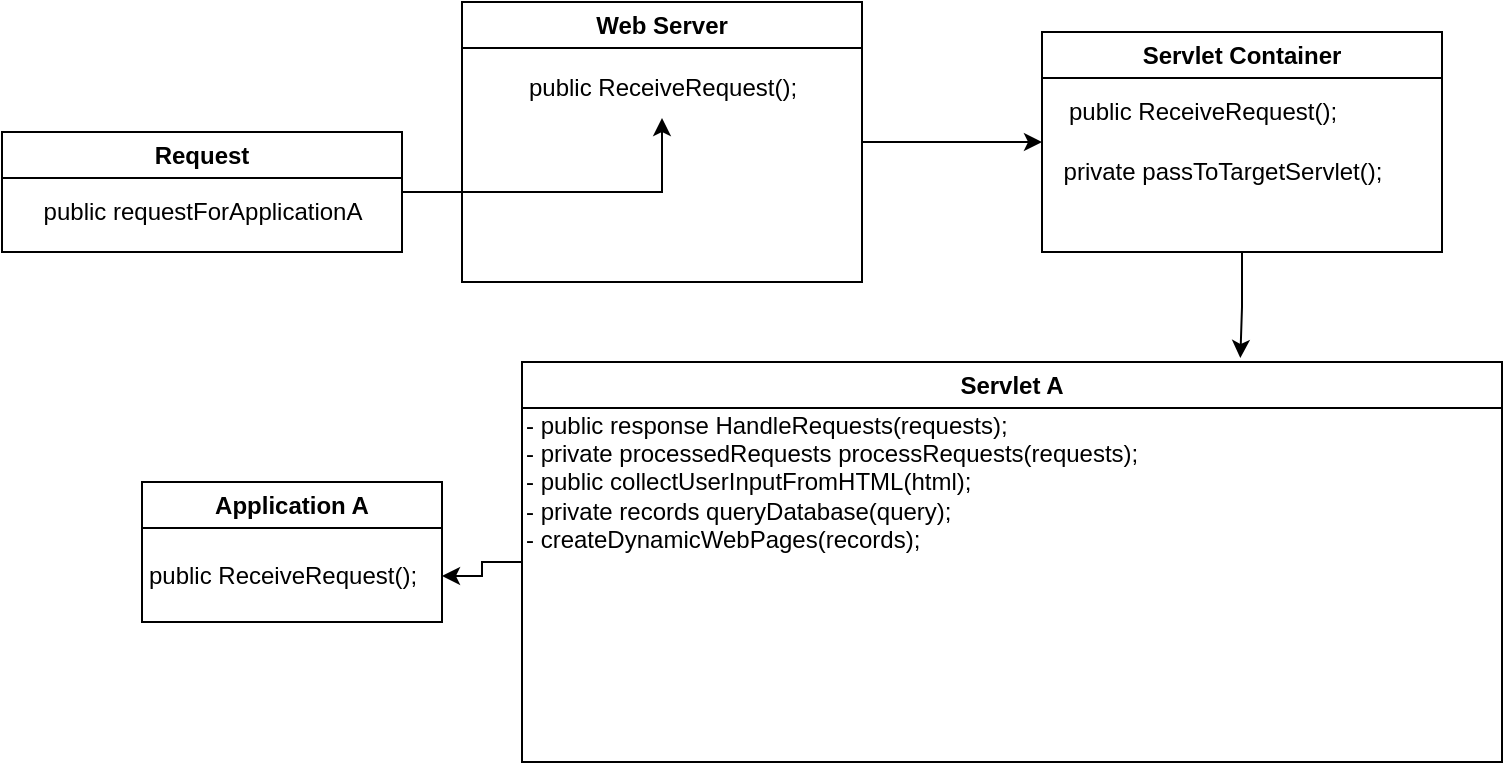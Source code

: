 <mxfile version="21.6.8" type="device">
  <diagram name="Page-1" id="_cfZKp6BQzoesOYOy4sH">
    <mxGraphModel dx="1114" dy="578" grid="1" gridSize="10" guides="1" tooltips="1" connect="1" arrows="1" fold="1" page="1" pageScale="1" pageWidth="850" pageHeight="1100" math="0" shadow="0">
      <root>
        <mxCell id="0" />
        <mxCell id="1" parent="0" />
        <mxCell id="xH9oL2Jk-nGT-XIv2Po8-28" value="" style="edgeStyle=orthogonalEdgeStyle;rounded=0;orthogonalLoop=1;jettySize=auto;html=1;" edge="1" parent="1" source="xH9oL2Jk-nGT-XIv2Po8-2" target="xH9oL2Jk-nGT-XIv2Po8-18">
          <mxGeometry relative="1" as="geometry" />
        </mxCell>
        <mxCell id="xH9oL2Jk-nGT-XIv2Po8-2" value="Servlet A" style="swimlane;whiteSpace=wrap;html=1;" vertex="1" parent="1">
          <mxGeometry x="280" y="200" width="490" height="200" as="geometry" />
        </mxCell>
        <mxCell id="xH9oL2Jk-nGT-XIv2Po8-3" value="- public response HandleRequests(requests);&lt;br&gt;- private processedRequests processRequests(requests);&lt;br&gt;- public collectUserInputFromHTML(html);&lt;br&gt;- private records queryDatabase(query);&lt;br&gt;- createDynamicWebPages(records);&lt;br&gt;" style="text;html=1;align=left;verticalAlign=middle;resizable=0;points=[];autosize=1;strokeColor=none;fillColor=none;" vertex="1" parent="xH9oL2Jk-nGT-XIv2Po8-2">
          <mxGeometry y="15" width="330" height="90" as="geometry" />
        </mxCell>
        <mxCell id="xH9oL2Jk-nGT-XIv2Po8-21" style="edgeStyle=orthogonalEdgeStyle;rounded=0;orthogonalLoop=1;jettySize=auto;html=1;exitX=1;exitY=0.5;exitDx=0;exitDy=0;entryX=0;entryY=0.5;entryDx=0;entryDy=0;" edge="1" parent="1" source="xH9oL2Jk-nGT-XIv2Po8-8" target="xH9oL2Jk-nGT-XIv2Po8-19">
          <mxGeometry relative="1" as="geometry" />
        </mxCell>
        <mxCell id="xH9oL2Jk-nGT-XIv2Po8-8" value="Web Server" style="swimlane;whiteSpace=wrap;html=1;" vertex="1" parent="1">
          <mxGeometry x="250" y="20" width="200" height="140" as="geometry" />
        </mxCell>
        <mxCell id="xH9oL2Jk-nGT-XIv2Po8-20" value="public ReceiveRequest();" style="text;html=1;align=center;verticalAlign=middle;resizable=0;points=[];autosize=1;strokeColor=none;fillColor=none;" vertex="1" parent="xH9oL2Jk-nGT-XIv2Po8-8">
          <mxGeometry x="20" y="28" width="160" height="30" as="geometry" />
        </mxCell>
        <mxCell id="xH9oL2Jk-nGT-XIv2Po8-30" value="" style="edgeStyle=orthogonalEdgeStyle;rounded=0;orthogonalLoop=1;jettySize=auto;html=1;" edge="1" parent="1" source="xH9oL2Jk-nGT-XIv2Po8-16" target="xH9oL2Jk-nGT-XIv2Po8-20">
          <mxGeometry relative="1" as="geometry" />
        </mxCell>
        <mxCell id="xH9oL2Jk-nGT-XIv2Po8-16" value="Request" style="swimlane;whiteSpace=wrap;html=1;" vertex="1" parent="1">
          <mxGeometry x="20" y="85" width="200" height="60" as="geometry" />
        </mxCell>
        <mxCell id="xH9oL2Jk-nGT-XIv2Po8-29" value="public requestForApplicationA" style="text;html=1;align=center;verticalAlign=middle;resizable=0;points=[];autosize=1;strokeColor=none;fillColor=none;" vertex="1" parent="xH9oL2Jk-nGT-XIv2Po8-16">
          <mxGeometry x="10" y="25" width="180" height="30" as="geometry" />
        </mxCell>
        <mxCell id="xH9oL2Jk-nGT-XIv2Po8-26" style="edgeStyle=orthogonalEdgeStyle;rounded=0;orthogonalLoop=1;jettySize=auto;html=1;exitX=0.5;exitY=1;exitDx=0;exitDy=0;entryX=0.733;entryY=-0.01;entryDx=0;entryDy=0;entryPerimeter=0;" edge="1" parent="1" source="xH9oL2Jk-nGT-XIv2Po8-19" target="xH9oL2Jk-nGT-XIv2Po8-2">
          <mxGeometry relative="1" as="geometry" />
        </mxCell>
        <mxCell id="xH9oL2Jk-nGT-XIv2Po8-19" value="Servlet Container" style="swimlane;whiteSpace=wrap;html=1;" vertex="1" parent="1">
          <mxGeometry x="540" y="35" width="200" height="110" as="geometry" />
        </mxCell>
        <mxCell id="xH9oL2Jk-nGT-XIv2Po8-25" value="private passToTargetServlet();" style="text;html=1;align=center;verticalAlign=middle;resizable=0;points=[];autosize=1;strokeColor=none;fillColor=none;" vertex="1" parent="xH9oL2Jk-nGT-XIv2Po8-19">
          <mxGeometry y="55" width="180" height="30" as="geometry" />
        </mxCell>
        <mxCell id="xH9oL2Jk-nGT-XIv2Po8-22" value="public ReceiveRequest();" style="text;html=1;align=center;verticalAlign=middle;resizable=0;points=[];autosize=1;strokeColor=none;fillColor=none;" vertex="1" parent="xH9oL2Jk-nGT-XIv2Po8-19">
          <mxGeometry y="25" width="160" height="30" as="geometry" />
        </mxCell>
        <mxCell id="xH9oL2Jk-nGT-XIv2Po8-6" value="Application A" style="swimlane;whiteSpace=wrap;html=1;" vertex="1" parent="1">
          <mxGeometry x="90" y="260" width="150" height="70" as="geometry" />
        </mxCell>
        <mxCell id="xH9oL2Jk-nGT-XIv2Po8-18" value="public ReceiveRequest();" style="text;html=1;align=center;verticalAlign=middle;resizable=0;points=[];autosize=1;strokeColor=none;fillColor=none;" vertex="1" parent="xH9oL2Jk-nGT-XIv2Po8-6">
          <mxGeometry x="-10" y="32" width="160" height="30" as="geometry" />
        </mxCell>
      </root>
    </mxGraphModel>
  </diagram>
</mxfile>
